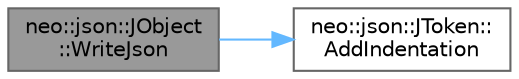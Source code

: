 digraph "neo::json::JObject::WriteJson"
{
 // LATEX_PDF_SIZE
  bgcolor="transparent";
  edge [fontname=Helvetica,fontsize=10,labelfontname=Helvetica,labelfontsize=10];
  node [fontname=Helvetica,fontsize=10,shape=box,height=0.2,width=0.4];
  rankdir="LR";
  Node1 [id="Node000001",label="neo::json::JObject\l::WriteJson",height=0.2,width=0.4,color="gray40", fillcolor="grey60", style="filled", fontcolor="black",tooltip="Writes this token to JSON output."];
  Node1 -> Node2 [id="edge1_Node000001_Node000002",color="steelblue1",style="solid",tooltip=" "];
  Node2 [id="Node000002",label="neo::json::JToken::\lAddIndentation",height=0.2,width=0.4,color="grey40", fillcolor="white", style="filled",URL="$classneo_1_1json_1_1_j_token.html#a1a8e9b1d2fe1b4e1aab211373ad5e42a",tooltip="Helper function to add indentation."];
}
